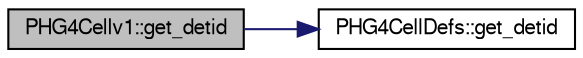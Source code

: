 digraph "PHG4Cellv1::get_detid"
{
  bgcolor="transparent";
  edge [fontname="FreeSans",fontsize="10",labelfontname="FreeSans",labelfontsize="10"];
  node [fontname="FreeSans",fontsize="10",shape=record];
  rankdir="LR";
  Node1 [label="PHG4Cellv1::get_detid",height=0.2,width=0.4,color="black", fillcolor="grey75", style="filled" fontcolor="black"];
  Node1 -> Node2 [color="midnightblue",fontsize="10",style="solid",fontname="FreeSans"];
  Node2 [label="PHG4CellDefs::get_detid",height=0.2,width=0.4,color="black",URL="$d7/dba/namespacePHG4CellDefs.html#a195c6e84995def1ed68ecd3ca1159734"];
}
